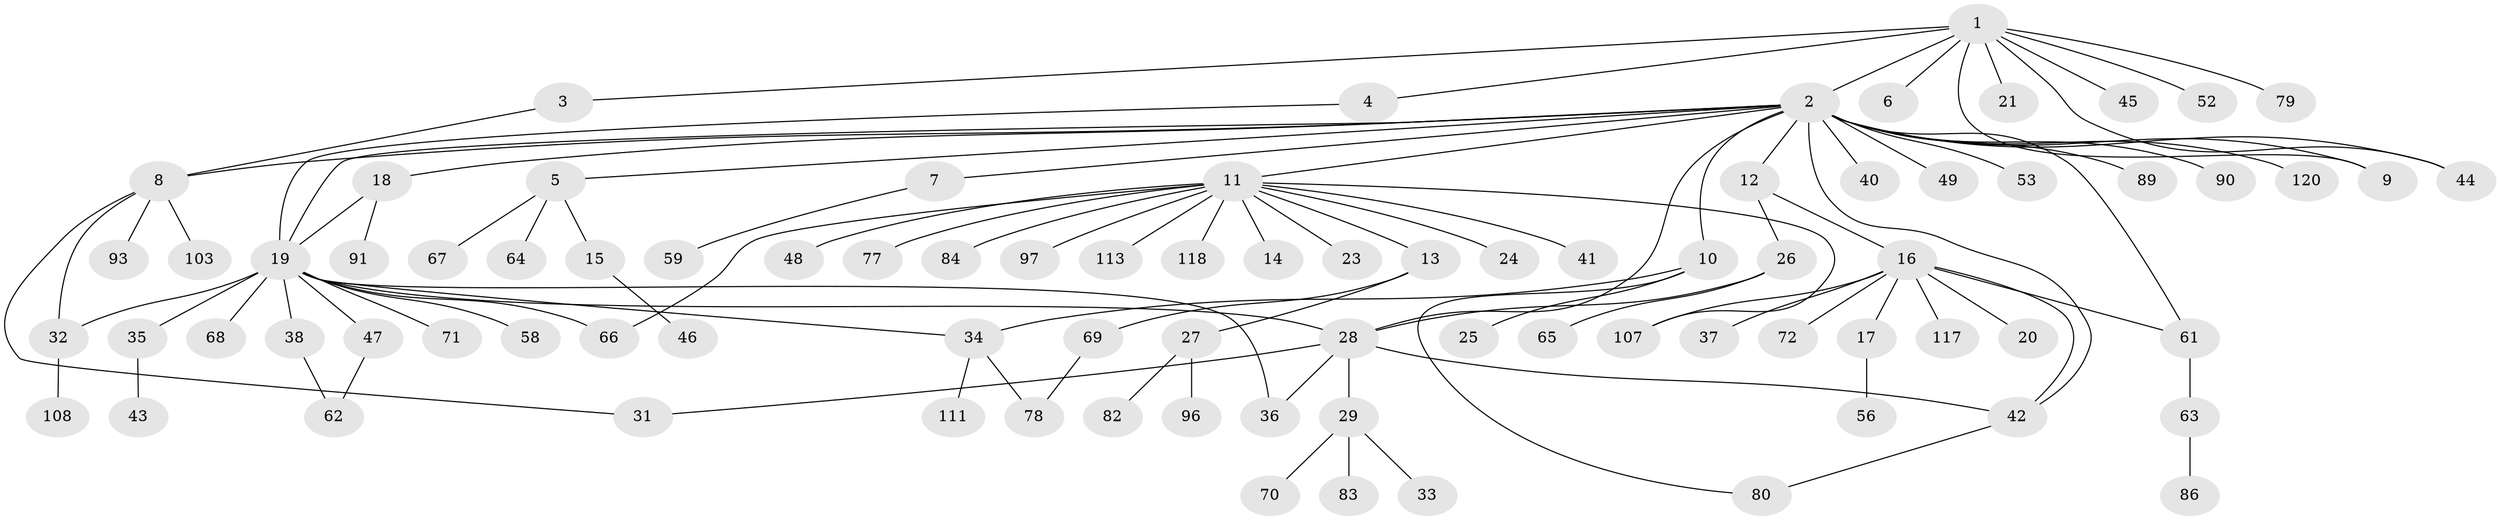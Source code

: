 // original degree distribution, {10: 0.02459016393442623, 20: 0.00819672131147541, 2: 0.22131147540983606, 4: 0.04918032786885246, 1: 0.5245901639344263, 6: 0.01639344262295082, 14: 0.00819672131147541, 3: 0.10655737704918032, 9: 0.00819672131147541, 5: 0.03278688524590164}
// Generated by graph-tools (version 1.1) at 2025/18/03/04/25 18:18:23]
// undirected, 85 vertices, 103 edges
graph export_dot {
graph [start="1"]
  node [color=gray90,style=filled];
  1;
  2;
  3;
  4;
  5;
  6;
  7;
  8 [super="+114+112+54"];
  9;
  10;
  11;
  12;
  13;
  14;
  15;
  16;
  17;
  18;
  19 [super="+51+50+22+30+74"];
  20;
  21;
  23;
  24;
  25;
  26;
  27;
  28 [super="+81+73+39+60"];
  29;
  31;
  32;
  33;
  34;
  35;
  36;
  37;
  38;
  40;
  41;
  42 [super="+76"];
  43;
  44;
  45;
  46;
  47 [super="+122"];
  48;
  49 [super="+57"];
  52;
  53;
  56;
  58;
  59;
  61 [super="+99+88"];
  62;
  63;
  64;
  65;
  66;
  67;
  68;
  69;
  70;
  71;
  72;
  77;
  78 [super="+102+105"];
  79;
  80 [super="+98"];
  82 [super="+94+116"];
  83 [super="+104"];
  84;
  86 [super="+119"];
  89;
  90;
  91;
  93;
  96 [super="+100"];
  97;
  103;
  107 [super="+115"];
  108;
  111;
  113;
  117;
  118;
  120;
  1 -- 2;
  1 -- 3;
  1 -- 4;
  1 -- 6;
  1 -- 9;
  1 -- 21;
  1 -- 44;
  1 -- 45;
  1 -- 52;
  1 -- 79;
  2 -- 5;
  2 -- 7;
  2 -- 8;
  2 -- 9;
  2 -- 10;
  2 -- 11;
  2 -- 12;
  2 -- 18;
  2 -- 19;
  2 -- 28;
  2 -- 40;
  2 -- 42;
  2 -- 44;
  2 -- 49;
  2 -- 53;
  2 -- 89;
  2 -- 90;
  2 -- 120;
  2 -- 61;
  3 -- 8;
  4 -- 19;
  5 -- 15;
  5 -- 64;
  5 -- 67;
  7 -- 59;
  8 -- 31;
  8 -- 32;
  8 -- 93;
  8 -- 103;
  10 -- 25;
  10 -- 34;
  10 -- 80;
  11 -- 13;
  11 -- 14;
  11 -- 23;
  11 -- 24;
  11 -- 41;
  11 -- 48;
  11 -- 66;
  11 -- 77;
  11 -- 84;
  11 -- 97;
  11 -- 107;
  11 -- 113;
  11 -- 118;
  12 -- 16;
  12 -- 26;
  13 -- 27;
  13 -- 69;
  15 -- 46;
  16 -- 17;
  16 -- 20;
  16 -- 37;
  16 -- 42;
  16 -- 61;
  16 -- 72;
  16 -- 107;
  16 -- 117;
  17 -- 56;
  18 -- 91;
  18 -- 19;
  19 -- 58;
  19 -- 36;
  19 -- 32;
  19 -- 34;
  19 -- 66;
  19 -- 68;
  19 -- 71;
  19 -- 28;
  19 -- 35;
  19 -- 38;
  19 -- 47;
  26 -- 28;
  26 -- 65;
  27 -- 82;
  27 -- 96;
  28 -- 29 [weight=2];
  28 -- 31;
  28 -- 36;
  28 -- 42;
  29 -- 33;
  29 -- 70;
  29 -- 83;
  32 -- 108;
  34 -- 78;
  34 -- 111;
  35 -- 43;
  38 -- 62;
  42 -- 80;
  47 -- 62;
  61 -- 63;
  63 -- 86;
  69 -- 78;
}
